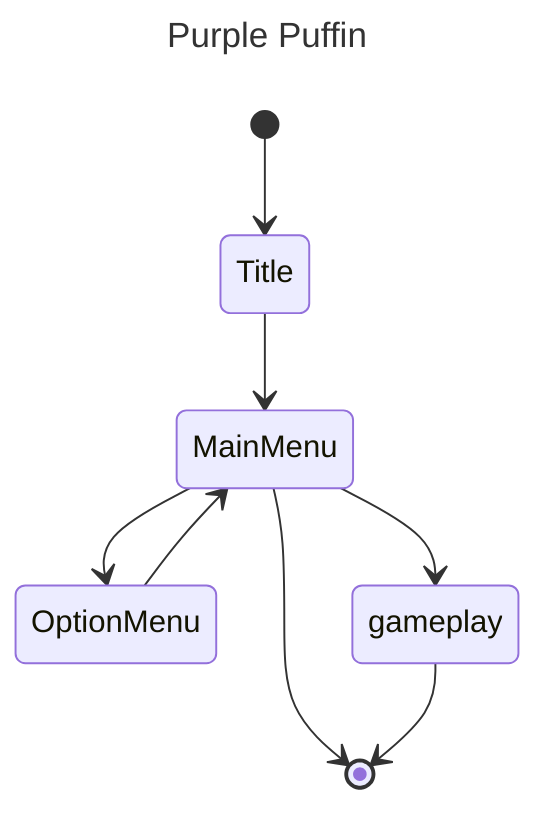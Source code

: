 ---
title: Purple Puffin
---
stateDiagram-v2
    [*] --> Title

    Title--> MainMenu
    MainMenu--> OptionMenu
    OptionMenu --> MainMenu
    MainMenu --> gameplay
    MainMenu --> [*]
    gameplay --> [*]